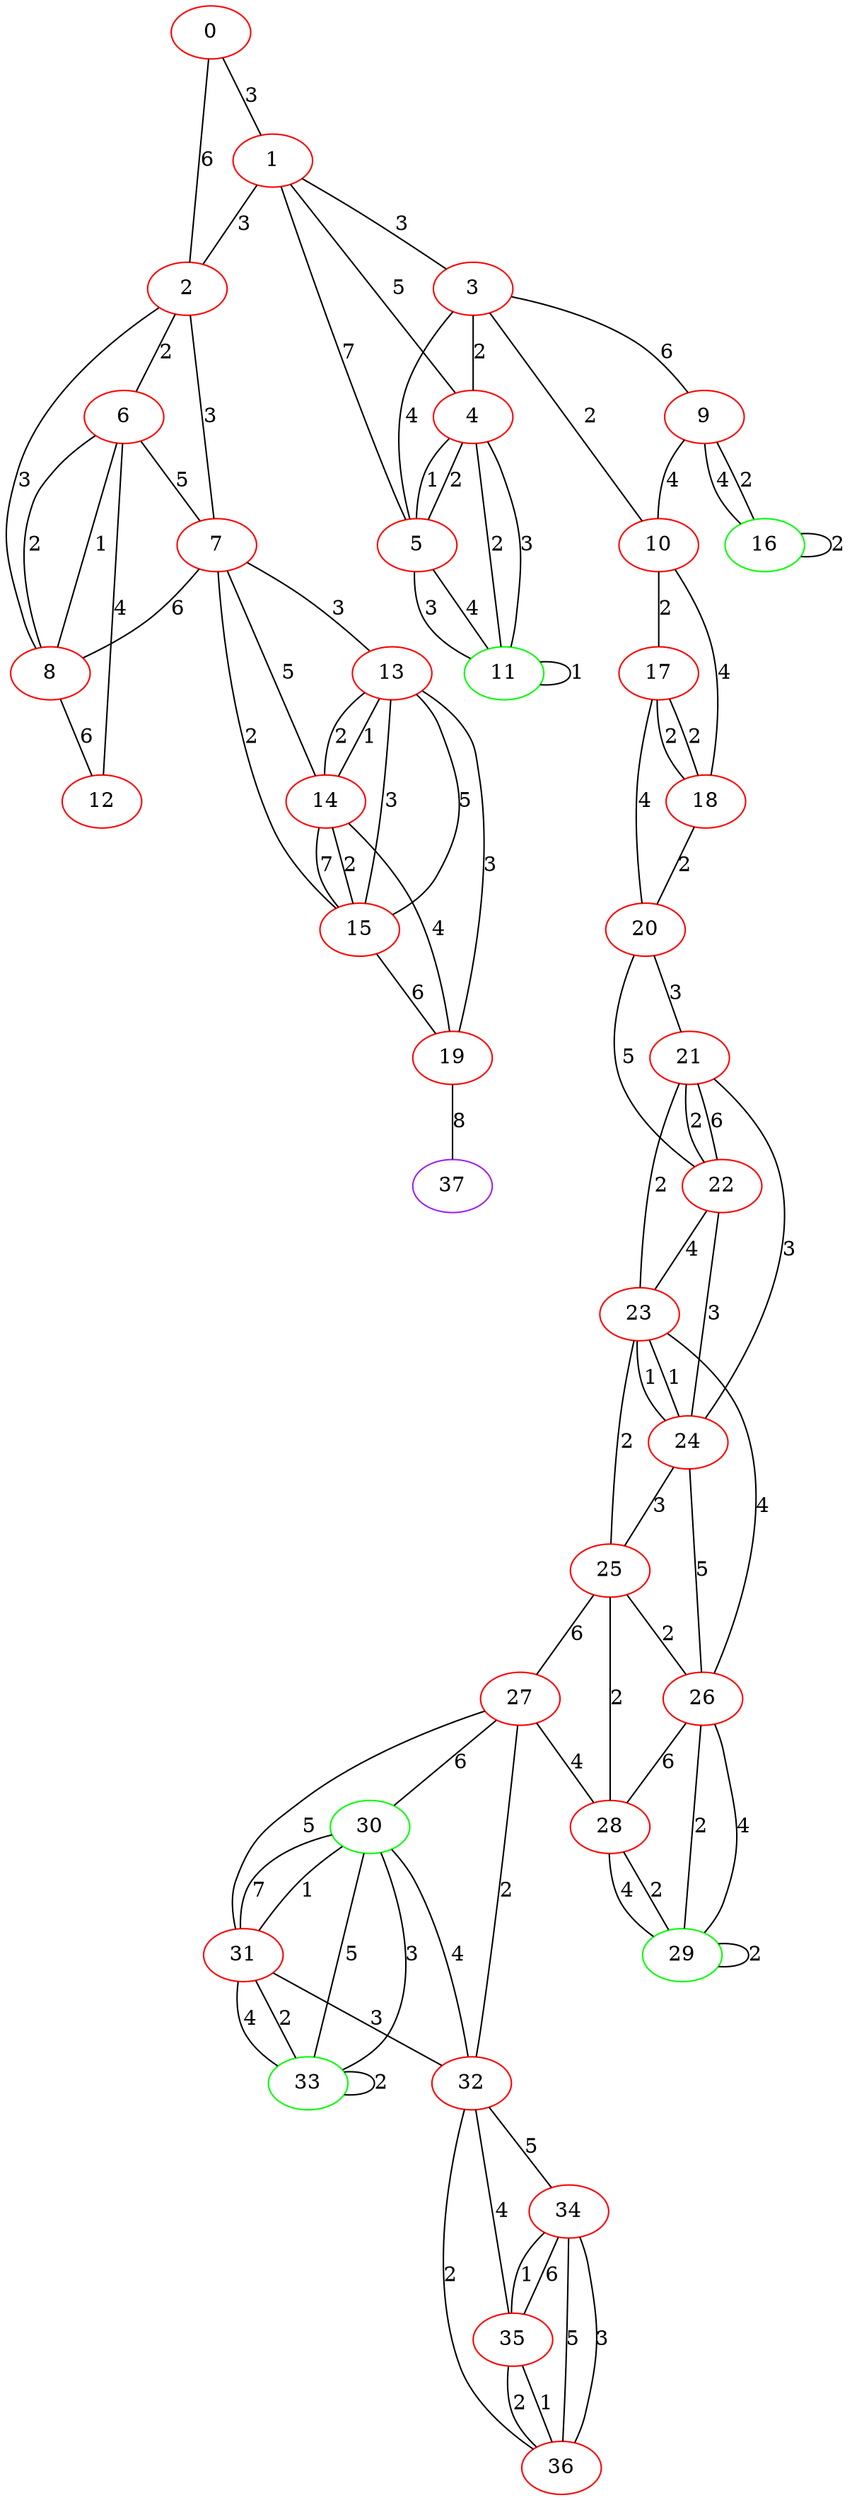 graph "" {
0 [color=red, weight=1];
1 [color=red, weight=1];
2 [color=red, weight=1];
3 [color=red, weight=1];
4 [color=red, weight=1];
5 [color=red, weight=1];
6 [color=red, weight=1];
7 [color=red, weight=1];
8 [color=red, weight=1];
9 [color=red, weight=1];
10 [color=red, weight=1];
11 [color=green, weight=2];
12 [color=red, weight=1];
13 [color=red, weight=1];
14 [color=red, weight=1];
15 [color=red, weight=1];
16 [color=green, weight=2];
17 [color=red, weight=1];
18 [color=red, weight=1];
19 [color=red, weight=1];
20 [color=red, weight=1];
21 [color=red, weight=1];
22 [color=red, weight=1];
23 [color=red, weight=1];
24 [color=red, weight=1];
25 [color=red, weight=1];
26 [color=red, weight=1];
27 [color=red, weight=1];
28 [color=red, weight=1];
29 [color=green, weight=2];
30 [color=green, weight=2];
31 [color=red, weight=1];
32 [color=red, weight=1];
33 [color=green, weight=2];
34 [color=red, weight=1];
35 [color=red, weight=1];
36 [color=red, weight=1];
37 [color=purple, weight=4];
0 -- 1  [key=0, label=3];
0 -- 2  [key=0, label=6];
1 -- 2  [key=0, label=3];
1 -- 3  [key=0, label=3];
1 -- 4  [key=0, label=5];
1 -- 5  [key=0, label=7];
2 -- 8  [key=0, label=3];
2 -- 6  [key=0, label=2];
2 -- 7  [key=0, label=3];
3 -- 10  [key=0, label=2];
3 -- 4  [key=0, label=2];
3 -- 5  [key=0, label=4];
3 -- 9  [key=0, label=6];
4 -- 11  [key=0, label=2];
4 -- 11  [key=1, label=3];
4 -- 5  [key=0, label=1];
4 -- 5  [key=1, label=2];
5 -- 11  [key=0, label=3];
5 -- 11  [key=1, label=4];
6 -- 8  [key=0, label=2];
6 -- 8  [key=1, label=1];
6 -- 12  [key=0, label=4];
6 -- 7  [key=0, label=5];
7 -- 8  [key=0, label=6];
7 -- 13  [key=0, label=3];
7 -- 14  [key=0, label=5];
7 -- 15  [key=0, label=2];
8 -- 12  [key=0, label=6];
9 -- 16  [key=0, label=4];
9 -- 16  [key=1, label=2];
9 -- 10  [key=0, label=4];
10 -- 17  [key=0, label=2];
10 -- 18  [key=0, label=4];
11 -- 11  [key=0, label=1];
13 -- 19  [key=0, label=3];
13 -- 15  [key=0, label=5];
13 -- 15  [key=1, label=3];
13 -- 14  [key=0, label=2];
13 -- 14  [key=1, label=1];
14 -- 19  [key=0, label=4];
14 -- 15  [key=0, label=7];
14 -- 15  [key=1, label=2];
15 -- 19  [key=0, label=6];
16 -- 16  [key=0, label=2];
17 -- 18  [key=0, label=2];
17 -- 18  [key=1, label=2];
17 -- 20  [key=0, label=4];
18 -- 20  [key=0, label=2];
19 -- 37  [key=0, label=8];
20 -- 21  [key=0, label=3];
20 -- 22  [key=0, label=5];
21 -- 24  [key=0, label=3];
21 -- 22  [key=0, label=6];
21 -- 22  [key=1, label=2];
21 -- 23  [key=0, label=2];
22 -- 24  [key=0, label=3];
22 -- 23  [key=0, label=4];
23 -- 24  [key=0, label=1];
23 -- 24  [key=1, label=1];
23 -- 25  [key=0, label=2];
23 -- 26  [key=0, label=4];
24 -- 25  [key=0, label=3];
24 -- 26  [key=0, label=5];
25 -- 26  [key=0, label=2];
25 -- 27  [key=0, label=6];
25 -- 28  [key=0, label=2];
26 -- 28  [key=0, label=6];
26 -- 29  [key=0, label=4];
26 -- 29  [key=1, label=2];
27 -- 32  [key=0, label=2];
27 -- 28  [key=0, label=4];
27 -- 30  [key=0, label=6];
27 -- 31  [key=0, label=5];
28 -- 29  [key=0, label=2];
28 -- 29  [key=1, label=4];
29 -- 29  [key=0, label=2];
30 -- 32  [key=0, label=4];
30 -- 33  [key=0, label=3];
30 -- 33  [key=1, label=5];
30 -- 31  [key=0, label=7];
30 -- 31  [key=1, label=1];
31 -- 32  [key=0, label=3];
31 -- 33  [key=0, label=4];
31 -- 33  [key=1, label=2];
32 -- 34  [key=0, label=5];
32 -- 35  [key=0, label=4];
32 -- 36  [key=0, label=2];
33 -- 33  [key=0, label=2];
34 -- 35  [key=0, label=6];
34 -- 35  [key=1, label=1];
34 -- 36  [key=0, label=5];
34 -- 36  [key=1, label=3];
35 -- 36  [key=0, label=1];
35 -- 36  [key=1, label=2];
}
